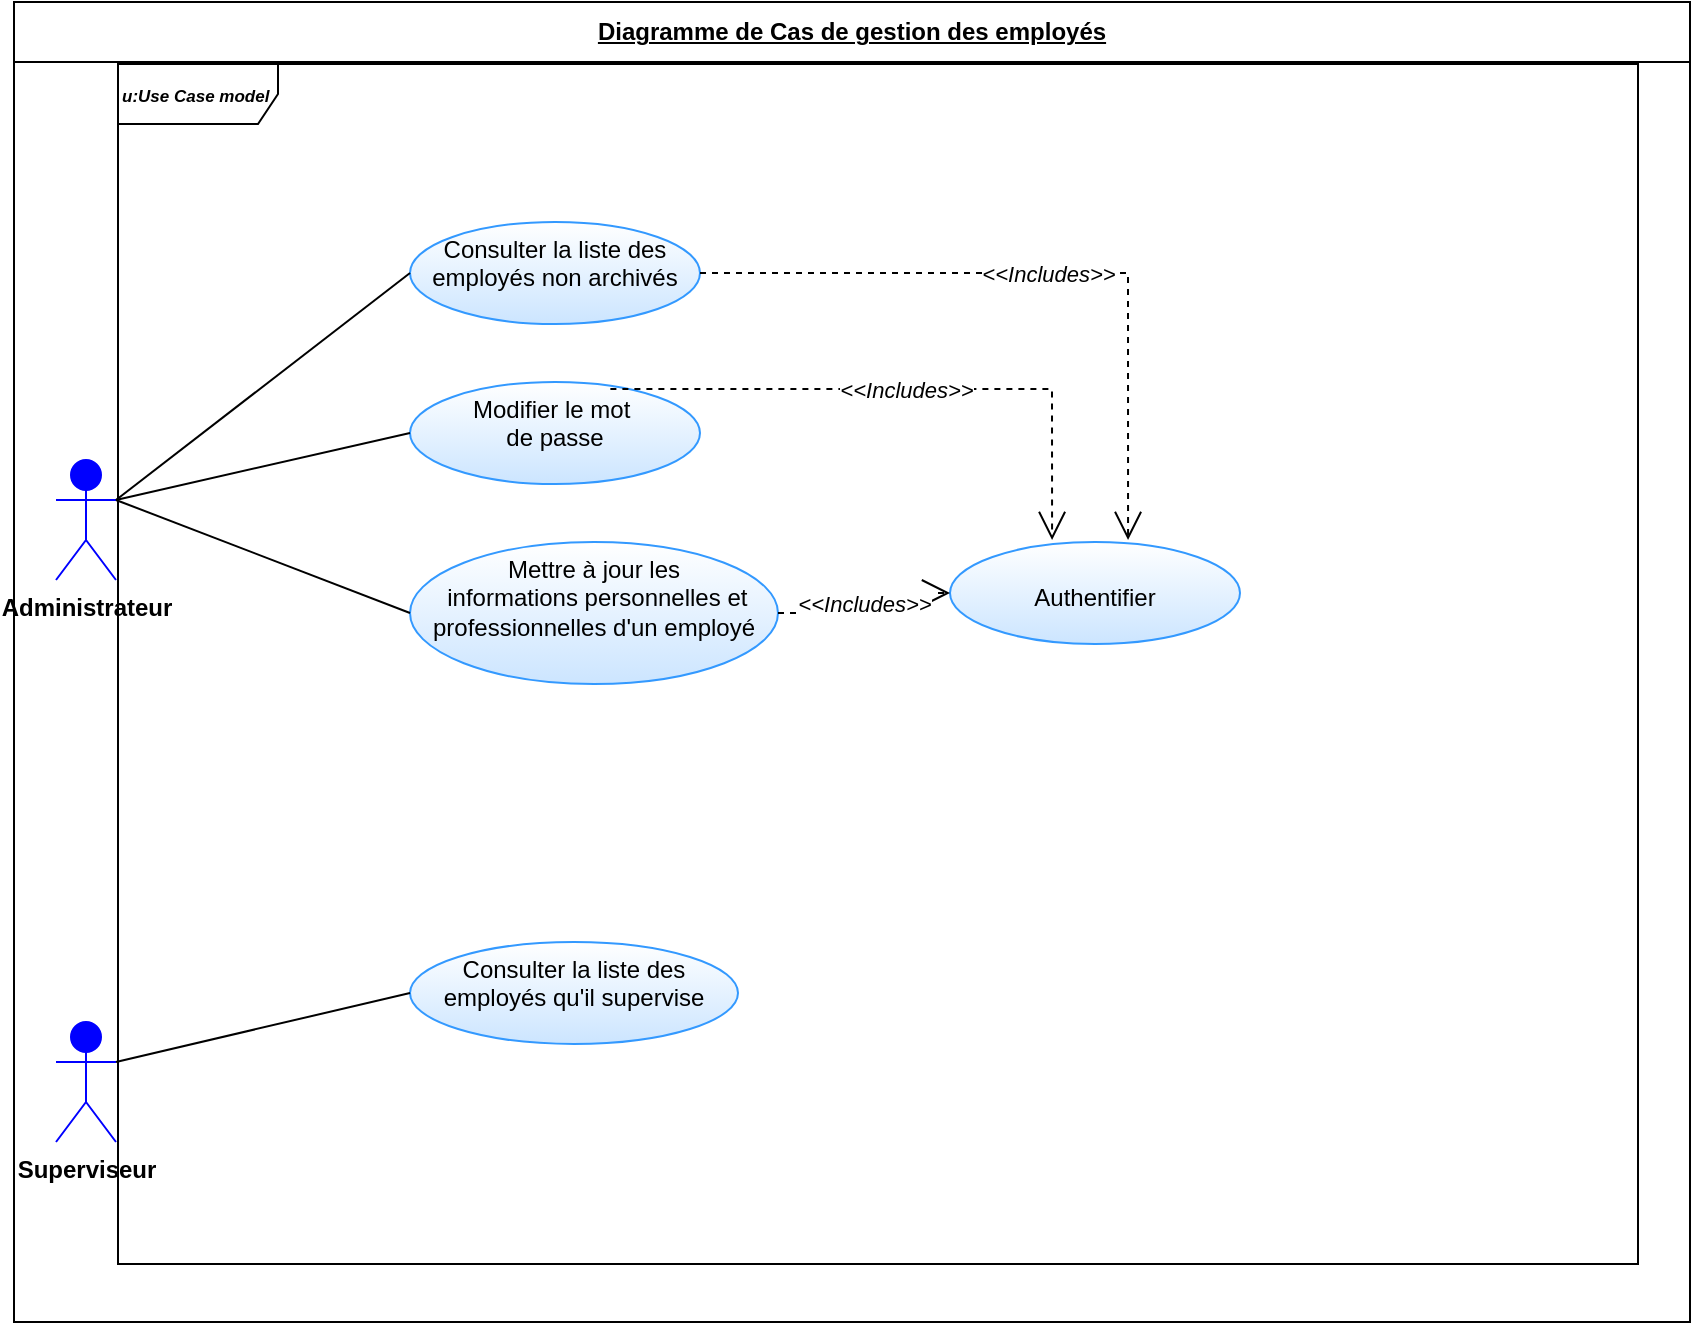 <mxfile version="24.4.8" type="github">
  <diagram name="Page-1" id="pjdK0ZwnSAoWGVTnv6rc">
    <mxGraphModel dx="2213" dy="1962" grid="1" gridSize="10" guides="1" tooltips="1" connect="1" arrows="1" fold="1" page="1" pageScale="1" pageWidth="827" pageHeight="1169" math="0" shadow="0">
      <root>
        <mxCell id="0" />
        <mxCell id="1" parent="0" />
        <mxCell id="4LmxfkMmCHWAGzu1zmsB-1" value="&lt;u&gt;Diagramme de Cas de gestion des employés&lt;/u&gt;" style="swimlane;fontStyle=1;align=center;horizontal=1;startSize=30;collapsible=0;html=1;whiteSpace=wrap;" vertex="1" parent="1">
          <mxGeometry x="-520" y="-230" width="838" height="660" as="geometry" />
        </mxCell>
        <mxCell id="4LmxfkMmCHWAGzu1zmsB-2" value="&lt;i&gt;&lt;font style=&quot;font-size: 8.5px;&quot;&gt;&lt;b style=&quot;&quot;&gt;u:Use Case model&lt;/b&gt;&lt;/font&gt;&lt;/i&gt;" style="shape=umlFrame;whiteSpace=wrap;html=1;pointerEvents=0;recursiveResize=0;container=1;collapsible=0;width=80;align=left;" vertex="1" parent="4LmxfkMmCHWAGzu1zmsB-1">
          <mxGeometry width="760" height="600" relative="1" as="geometry">
            <mxPoint x="52" y="31" as="offset" />
          </mxGeometry>
        </mxCell>
        <mxCell id="4LmxfkMmCHWAGzu1zmsB-3" value="&lt;div&gt;&lt;br&gt;&lt;/div&gt;Authentifier" style="ellipse;whiteSpace=wrap;html=1;verticalAlign=top;strokeColor=#3399FF;gradientColor=#CCE5FF;" vertex="1" parent="4LmxfkMmCHWAGzu1zmsB-2">
          <mxGeometry x="416" y="239" width="145" height="51" as="geometry" />
        </mxCell>
        <mxCell id="4LmxfkMmCHWAGzu1zmsB-4" value="&lt;div&gt;Mettre à jour les&lt;/div&gt;&lt;div&gt;&amp;nbsp;informations personnelles et professionnelles d&#39;un employé&lt;/div&gt;" style="ellipse;whiteSpace=wrap;html=1;verticalAlign=top;strokeColor=#3399FF;gradientColor=#CCE5FF;" vertex="1" parent="4LmxfkMmCHWAGzu1zmsB-2">
          <mxGeometry x="146" y="239" width="184" height="71" as="geometry" />
        </mxCell>
        <mxCell id="4LmxfkMmCHWAGzu1zmsB-5" value="&lt;i&gt;&amp;lt;&amp;lt;Includes&amp;gt;&amp;gt;&lt;/i&gt;" style="endArrow=open;endSize=12;dashed=1;html=1;rounded=0;edgeStyle=orthogonalEdgeStyle;exitX=1;exitY=0.5;exitDx=0;exitDy=0;" edge="1" parent="4LmxfkMmCHWAGzu1zmsB-2" source="4LmxfkMmCHWAGzu1zmsB-4" target="4LmxfkMmCHWAGzu1zmsB-3">
          <mxGeometry width="160" relative="1" as="geometry">
            <mxPoint x="403" y="114.5" as="sourcePoint" />
            <mxPoint x="699" y="399" as="targetPoint" />
          </mxGeometry>
        </mxCell>
        <mxCell id="4LmxfkMmCHWAGzu1zmsB-6" value="Modifier le mot&amp;nbsp;&lt;div&gt;de passe&lt;/div&gt;" style="ellipse;whiteSpace=wrap;html=1;verticalAlign=top;strokeColor=#3399FF;gradientColor=#CCE5FF;" vertex="1" parent="4LmxfkMmCHWAGzu1zmsB-2">
          <mxGeometry x="146" y="159" width="145" height="51" as="geometry" />
        </mxCell>
        <mxCell id="4LmxfkMmCHWAGzu1zmsB-7" value="&lt;i&gt;&amp;lt;&amp;lt;Includes&amp;gt;&amp;gt;&lt;/i&gt;" style="endArrow=open;endSize=12;dashed=1;html=1;rounded=0;edgeStyle=orthogonalEdgeStyle;entryX=0.352;entryY=-0.02;entryDx=0;entryDy=0;entryPerimeter=0;exitX=0.691;exitY=0.069;exitDx=0;exitDy=0;exitPerimeter=0;" edge="1" parent="4LmxfkMmCHWAGzu1zmsB-2" source="4LmxfkMmCHWAGzu1zmsB-6" target="4LmxfkMmCHWAGzu1zmsB-3">
          <mxGeometry width="160" relative="1" as="geometry">
            <mxPoint x="317" y="114" as="sourcePoint" />
            <mxPoint x="718" y="421" as="targetPoint" />
          </mxGeometry>
        </mxCell>
        <mxCell id="4LmxfkMmCHWAGzu1zmsB-8" value="&lt;div&gt;Consulter la liste des employés non archivés&lt;br&gt;&lt;/div&gt;" style="ellipse;whiteSpace=wrap;html=1;verticalAlign=top;strokeColor=#3399FF;gradientColor=#CCE5FF;" vertex="1" parent="4LmxfkMmCHWAGzu1zmsB-2">
          <mxGeometry x="146" y="79" width="145" height="51" as="geometry" />
        </mxCell>
        <mxCell id="4LmxfkMmCHWAGzu1zmsB-9" value="&lt;i&gt;&amp;lt;&amp;lt;Includes&amp;gt;&amp;gt;&lt;/i&gt;" style="endArrow=open;endSize=12;dashed=1;html=1;rounded=0;edgeStyle=orthogonalEdgeStyle;exitX=1;exitY=0.5;exitDx=0;exitDy=0;entryX=0.614;entryY=-0.02;entryDx=0;entryDy=0;entryPerimeter=0;" edge="1" parent="4LmxfkMmCHWAGzu1zmsB-2" source="4LmxfkMmCHWAGzu1zmsB-8" target="4LmxfkMmCHWAGzu1zmsB-3">
          <mxGeometry width="160" relative="1" as="geometry">
            <mxPoint x="475" y="127.5" as="sourcePoint" />
            <mxPoint x="690" y="351" as="targetPoint" />
          </mxGeometry>
        </mxCell>
        <mxCell id="4LmxfkMmCHWAGzu1zmsB-19" value="&lt;div&gt;Consulter la liste des employés qu&#39;il supervise&lt;/div&gt;" style="ellipse;whiteSpace=wrap;html=1;verticalAlign=top;strokeColor=#3399FF;gradientColor=#CCE5FF;" vertex="1" parent="4LmxfkMmCHWAGzu1zmsB-2">
          <mxGeometry x="146" y="439" width="164" height="51" as="geometry" />
        </mxCell>
        <object label="&lt;div&gt;&lt;b&gt;Administrateur&lt;/b&gt;&lt;/div&gt;&lt;div&gt;&lt;b&gt;&lt;br&gt;&lt;/b&gt;&lt;/div&gt;" Admin="" id="4LmxfkMmCHWAGzu1zmsB-13">
          <mxCell style="shape=umlActor;verticalLabelPosition=bottom;verticalAlign=top;html=1;outlineConnect=0;direction=east;rotation=0;fillColor=#0000FF;strokeColor=#0000FF;" vertex="1" parent="4LmxfkMmCHWAGzu1zmsB-1">
            <mxGeometry x="21" y="229" width="30" height="60" as="geometry" />
          </mxCell>
        </object>
        <mxCell id="4LmxfkMmCHWAGzu1zmsB-14" value="" style="endArrow=none;html=1;rounded=0;entryX=0;entryY=0.5;entryDx=0;entryDy=0;exitX=1;exitY=0.333;exitDx=0;exitDy=0;exitPerimeter=0;" edge="1" parent="4LmxfkMmCHWAGzu1zmsB-1" source="4LmxfkMmCHWAGzu1zmsB-13" target="4LmxfkMmCHWAGzu1zmsB-4">
          <mxGeometry width="50" height="50" relative="1" as="geometry">
            <mxPoint x="288" y="447" as="sourcePoint" />
            <mxPoint x="372" y="324" as="targetPoint" />
          </mxGeometry>
        </mxCell>
        <mxCell id="4LmxfkMmCHWAGzu1zmsB-15" value="" style="endArrow=none;html=1;rounded=0;entryX=0;entryY=0.5;entryDx=0;entryDy=0;exitX=1;exitY=0.333;exitDx=0;exitDy=0;exitPerimeter=0;" edge="1" parent="4LmxfkMmCHWAGzu1zmsB-1" source="4LmxfkMmCHWAGzu1zmsB-13" target="4LmxfkMmCHWAGzu1zmsB-6">
          <mxGeometry width="50" height="50" relative="1" as="geometry">
            <mxPoint x="349" y="451" as="sourcePoint" />
            <mxPoint x="429" y="536" as="targetPoint" />
          </mxGeometry>
        </mxCell>
        <mxCell id="4LmxfkMmCHWAGzu1zmsB-16" value="" style="endArrow=none;html=1;rounded=0;entryX=0;entryY=0.5;entryDx=0;entryDy=0;exitX=1;exitY=0.333;exitDx=0;exitDy=0;exitPerimeter=0;" edge="1" parent="4LmxfkMmCHWAGzu1zmsB-1" source="4LmxfkMmCHWAGzu1zmsB-13" target="4LmxfkMmCHWAGzu1zmsB-8">
          <mxGeometry width="50" height="50" relative="1" as="geometry">
            <mxPoint x="292" y="433" as="sourcePoint" />
            <mxPoint x="342" y="383" as="targetPoint" />
          </mxGeometry>
        </mxCell>
        <object label="&lt;div&gt;&lt;b&gt;Superviseur&lt;/b&gt;&lt;/div&gt;" Admin="" id="4LmxfkMmCHWAGzu1zmsB-17">
          <mxCell style="shape=umlActor;verticalLabelPosition=bottom;verticalAlign=top;html=1;outlineConnect=0;direction=east;rotation=0;fillColor=#0000FF;strokeColor=#0000FF;" vertex="1" parent="4LmxfkMmCHWAGzu1zmsB-1">
            <mxGeometry x="21" y="510" width="30" height="60" as="geometry" />
          </mxCell>
        </object>
        <mxCell id="4LmxfkMmCHWAGzu1zmsB-20" value="" style="endArrow=none;html=1;rounded=0;entryX=0;entryY=0.5;entryDx=0;entryDy=0;exitX=1;exitY=0.333;exitDx=0;exitDy=0;exitPerimeter=0;" edge="1" parent="4LmxfkMmCHWAGzu1zmsB-1" target="4LmxfkMmCHWAGzu1zmsB-19" source="4LmxfkMmCHWAGzu1zmsB-17">
          <mxGeometry width="50" height="50" relative="1" as="geometry">
            <mxPoint x="9" y="389" as="sourcePoint" />
            <mxPoint x="330" y="464" as="targetPoint" />
          </mxGeometry>
        </mxCell>
      </root>
    </mxGraphModel>
  </diagram>
</mxfile>
